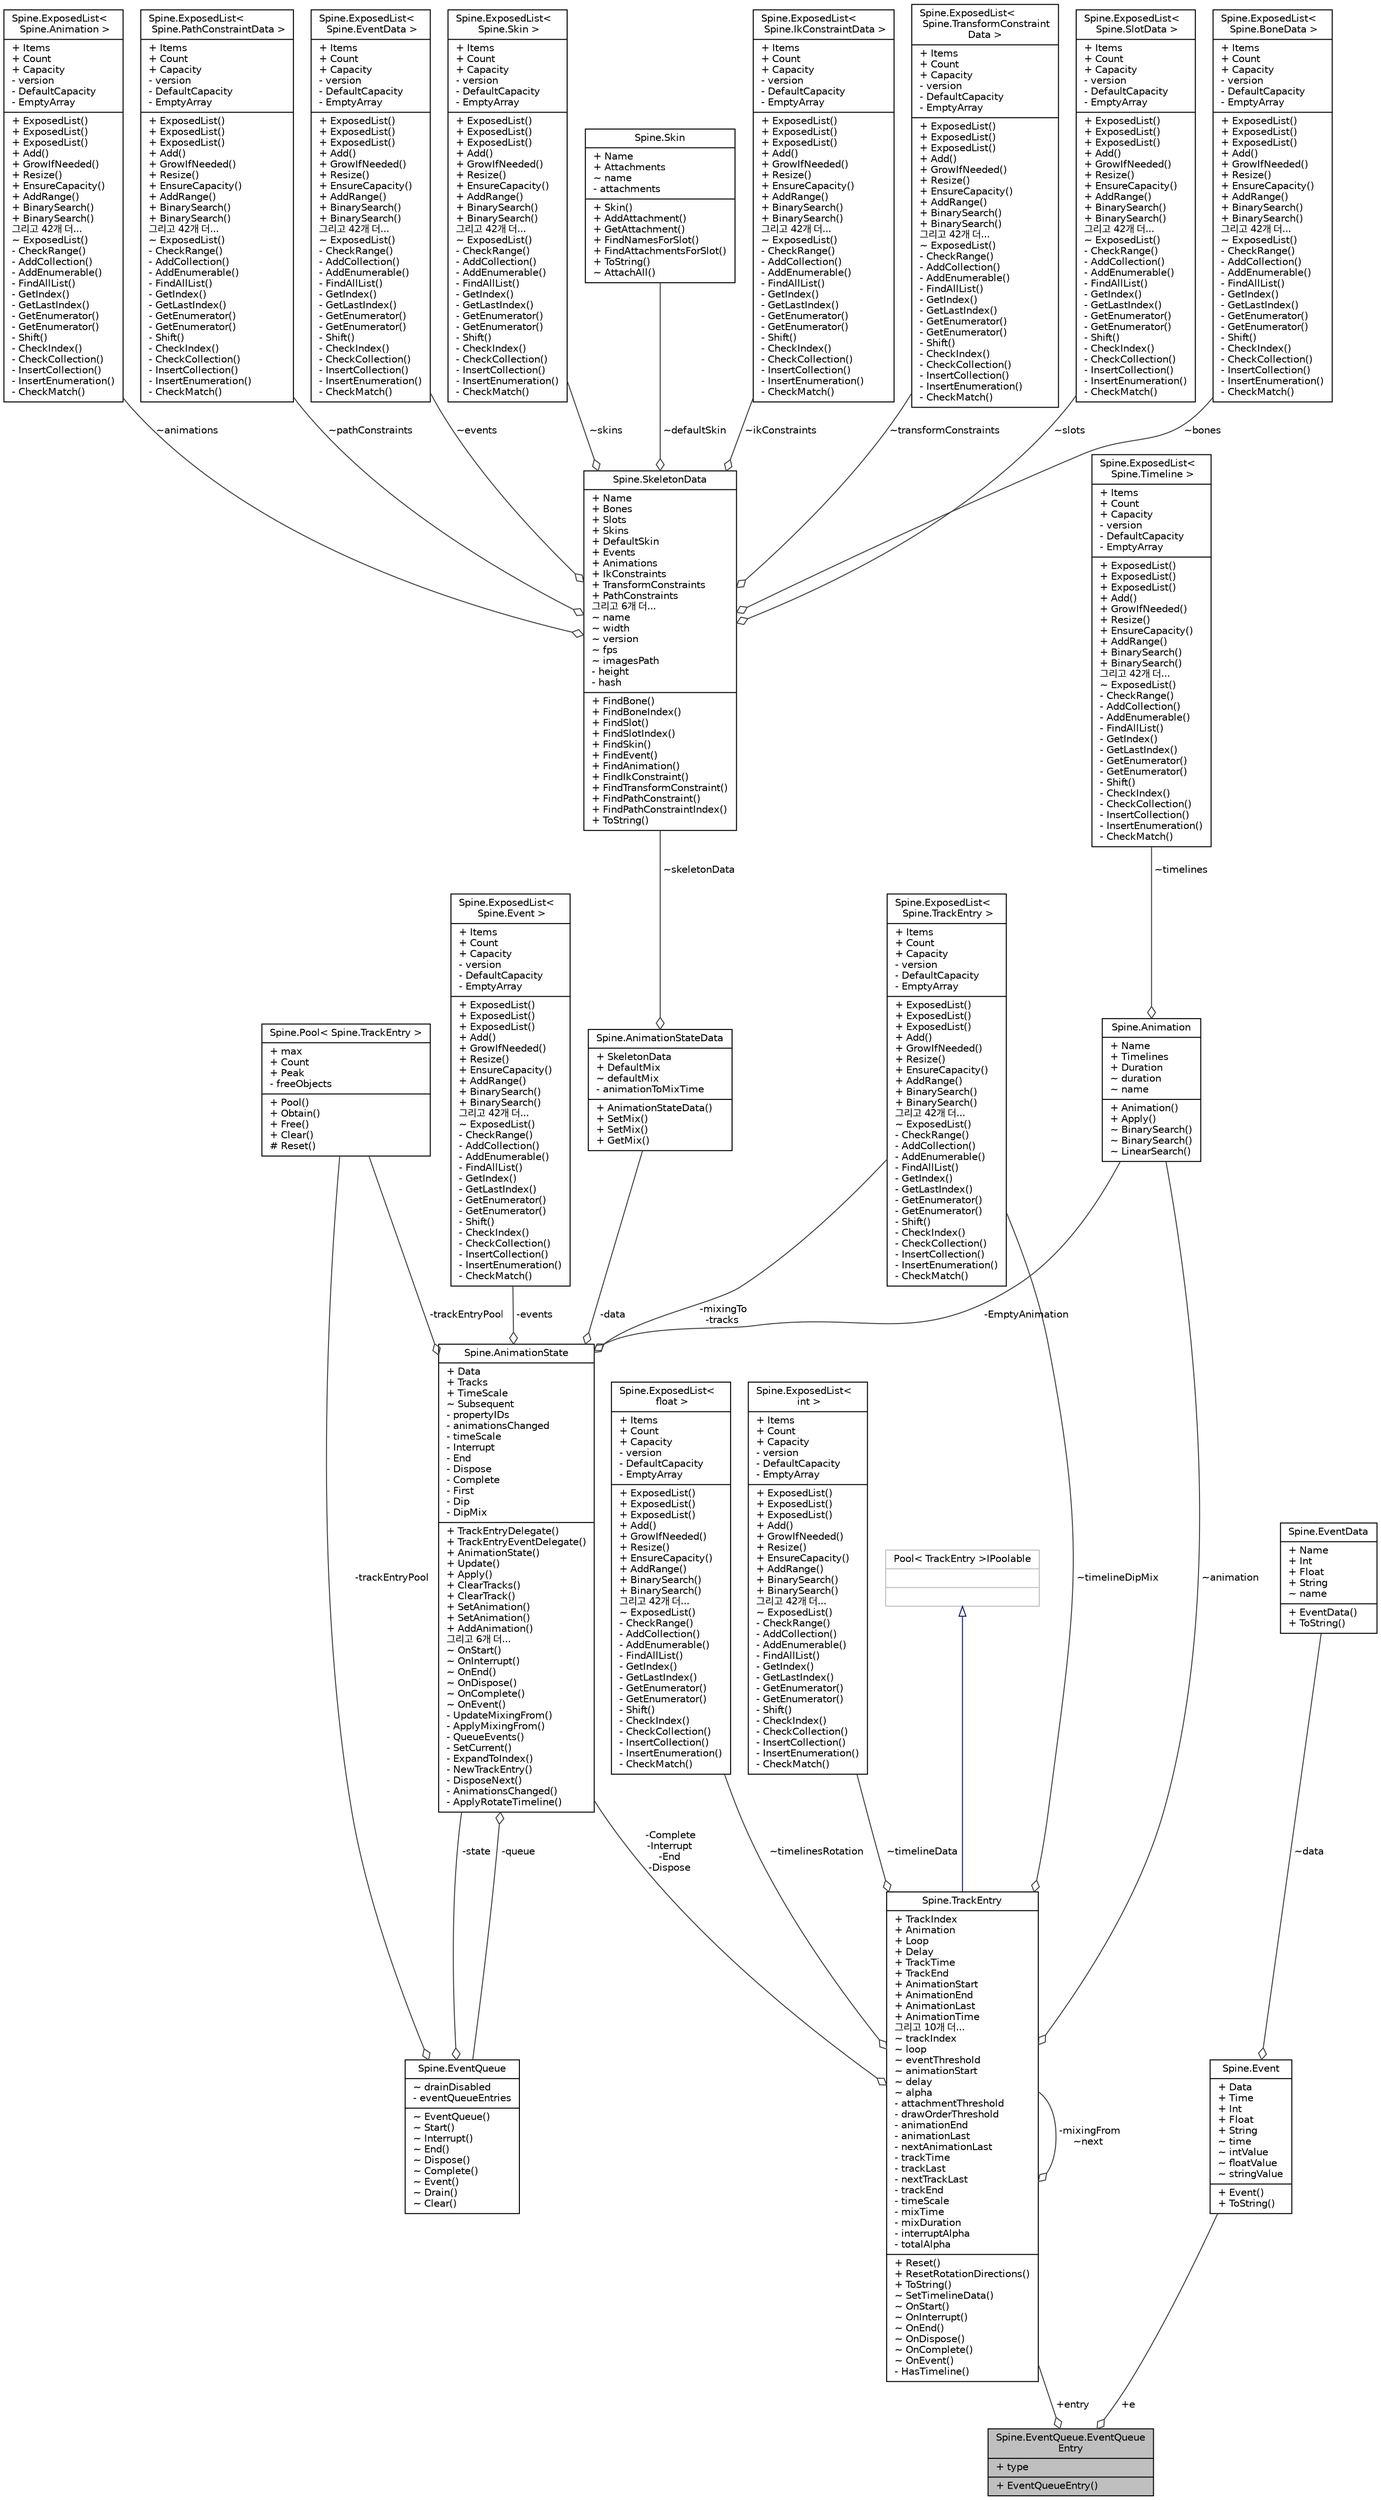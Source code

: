 digraph "Spine.EventQueue.EventQueueEntry"
{
 // LATEX_PDF_SIZE
  edge [fontname="Helvetica",fontsize="10",labelfontname="Helvetica",labelfontsize="10"];
  node [fontname="Helvetica",fontsize="10",shape=record];
  Node1 [label="{Spine.EventQueue.EventQueue\lEntry\n|+ type\l|+ EventQueueEntry()\l}",height=0.2,width=0.4,color="black", fillcolor="grey75", style="filled", fontcolor="black",tooltip=" "];
  Node2 -> Node1 [color="grey25",fontsize="10",style="solid",label=" +entry" ,arrowhead="odiamond",fontname="Helvetica"];
  Node2 [label="{Spine.TrackEntry\n|+ TrackIndex\l+ Animation\l+ Loop\l+ Delay\l+ TrackTime\l+ TrackEnd\l+ AnimationStart\l+ AnimationEnd\l+ AnimationLast\l+ AnimationTime\l그리고 10개 더...\l~ trackIndex\l~ loop\l~ eventThreshold\l~ animationStart\l~ delay\l~ alpha\l- attachmentThreshold\l- drawOrderThreshold\l- animationEnd\l- animationLast\l- nextAnimationLast\l- trackTime\l- trackLast\l- nextTrackLast\l- trackEnd\l- timeScale\l- mixTime\l- mixDuration\l- interruptAlpha\l- totalAlpha\l|+ Reset()\l+ ResetRotationDirections()\l+ ToString()\l~ SetTimelineData()\l~ OnStart()\l~ OnInterrupt()\l~ OnEnd()\l~ OnDispose()\l~ OnComplete()\l~ OnEvent()\l- HasTimeline()\l}",height=0.2,width=0.4,color="black", fillcolor="white", style="filled",URL="$class_spine_1_1_track_entry.html",tooltip="State for the playback of an animation."];
  Node3 -> Node2 [dir="back",color="midnightblue",fontsize="10",style="solid",arrowtail="onormal",fontname="Helvetica"];
  Node3 [label="{Pool\< TrackEntry \>IPoolable\n||}",height=0.2,width=0.4,color="grey75", fillcolor="white", style="filled",tooltip=" "];
  Node4 -> Node2 [color="grey25",fontsize="10",style="solid",label=" -Complete\n-Interrupt\n-End\n-Dispose" ,arrowhead="odiamond",fontname="Helvetica"];
  Node4 [label="{Spine.AnimationState\n|+ Data\l+ Tracks\l+ TimeScale\l~ Subsequent\l- propertyIDs\l- animationsChanged\l- timeScale\l- Interrupt\l- End\l- Dispose\l- Complete\l- First\l- Dip\l- DipMix\l|+ TrackEntryDelegate()\l+ TrackEntryEventDelegate()\l+ AnimationState()\l+ Update()\l+ Apply()\l+ ClearTracks()\l+ ClearTrack()\l+ SetAnimation()\l+ SetAnimation()\l+ AddAnimation()\l그리고 6개 더...\l~ OnStart()\l~ OnInterrupt()\l~ OnEnd()\l~ OnDispose()\l~ OnComplete()\l~ OnEvent()\l- UpdateMixingFrom()\l- ApplyMixingFrom()\l- QueueEvents()\l- SetCurrent()\l- ExpandToIndex()\l- NewTrackEntry()\l- DisposeNext()\l- AnimationsChanged()\l- ApplyRotateTimeline()\l}",height=0.2,width=0.4,color="black", fillcolor="white", style="filled",URL="$class_spine_1_1_animation_state.html",tooltip=" "];
  Node5 -> Node4 [color="grey25",fontsize="10",style="solid",label=" -data" ,arrowhead="odiamond",fontname="Helvetica"];
  Node5 [label="{Spine.AnimationStateData\n|+ SkeletonData\l+ DefaultMix\l~ defaultMix\l- animationToMixTime\l|+ AnimationStateData()\l+ SetMix()\l+ SetMix()\l+ GetMix()\l}",height=0.2,width=0.4,color="black", fillcolor="white", style="filled",URL="$class_spine_1_1_animation_state_data.html",tooltip="Stores mix (crossfade) durations to be applied when AnimationState animations are changed."];
  Node6 -> Node5 [color="grey25",fontsize="10",style="solid",label=" ~skeletonData" ,arrowhead="odiamond",fontname="Helvetica"];
  Node6 [label="{Spine.SkeletonData\n|+ Name\l+ Bones\l+ Slots\l+ Skins\l+ DefaultSkin\l+ Events\l+ Animations\l+ IkConstraints\l+ TransformConstraints\l+ PathConstraints\l그리고 6개 더...\l~ name\l~ width\l~ version\l~ fps\l~ imagesPath\l- height\l- hash\l|+ FindBone()\l+ FindBoneIndex()\l+ FindSlot()\l+ FindSlotIndex()\l+ FindSkin()\l+ FindEvent()\l+ FindAnimation()\l+ FindIkConstraint()\l+ FindTransformConstraint()\l+ FindPathConstraint()\l+ FindPathConstraintIndex()\l+ ToString()\l}",height=0.2,width=0.4,color="black", fillcolor="white", style="filled",URL="$class_spine_1_1_skeleton_data.html",tooltip="Stores the setup pose and all of the stateless data for a skeleton."];
  Node7 -> Node6 [color="grey25",fontsize="10",style="solid",label=" ~animations" ,arrowhead="odiamond",fontname="Helvetica"];
  Node7 [label="{Spine.ExposedList\<\l Spine.Animation \>\n|+ Items\l+ Count\l+ Capacity\l- version\l- DefaultCapacity\l- EmptyArray\l|+ ExposedList()\l+ ExposedList()\l+ ExposedList()\l+ Add()\l+ GrowIfNeeded()\l+ Resize()\l+ EnsureCapacity()\l+ AddRange()\l+ BinarySearch()\l+ BinarySearch()\l그리고 42개 더...\l~ ExposedList()\l- CheckRange()\l- AddCollection()\l- AddEnumerable()\l- FindAllList()\l- GetIndex()\l- GetLastIndex()\l- GetEnumerator()\l- GetEnumerator()\l- Shift()\l- CheckIndex()\l- CheckCollection()\l- InsertCollection()\l- InsertEnumeration()\l- CheckMatch()\l}",height=0.2,width=0.4,color="black", fillcolor="white", style="filled",URL="$class_spine_1_1_exposed_list.html",tooltip=" "];
  Node8 -> Node6 [color="grey25",fontsize="10",style="solid",label=" ~pathConstraints" ,arrowhead="odiamond",fontname="Helvetica"];
  Node8 [label="{Spine.ExposedList\<\l Spine.PathConstraintData \>\n|+ Items\l+ Count\l+ Capacity\l- version\l- DefaultCapacity\l- EmptyArray\l|+ ExposedList()\l+ ExposedList()\l+ ExposedList()\l+ Add()\l+ GrowIfNeeded()\l+ Resize()\l+ EnsureCapacity()\l+ AddRange()\l+ BinarySearch()\l+ BinarySearch()\l그리고 42개 더...\l~ ExposedList()\l- CheckRange()\l- AddCollection()\l- AddEnumerable()\l- FindAllList()\l- GetIndex()\l- GetLastIndex()\l- GetEnumerator()\l- GetEnumerator()\l- Shift()\l- CheckIndex()\l- CheckCollection()\l- InsertCollection()\l- InsertEnumeration()\l- CheckMatch()\l}",height=0.2,width=0.4,color="black", fillcolor="white", style="filled",URL="$class_spine_1_1_exposed_list.html",tooltip=" "];
  Node9 -> Node6 [color="grey25",fontsize="10",style="solid",label=" ~events" ,arrowhead="odiamond",fontname="Helvetica"];
  Node9 [label="{Spine.ExposedList\<\l Spine.EventData \>\n|+ Items\l+ Count\l+ Capacity\l- version\l- DefaultCapacity\l- EmptyArray\l|+ ExposedList()\l+ ExposedList()\l+ ExposedList()\l+ Add()\l+ GrowIfNeeded()\l+ Resize()\l+ EnsureCapacity()\l+ AddRange()\l+ BinarySearch()\l+ BinarySearch()\l그리고 42개 더...\l~ ExposedList()\l- CheckRange()\l- AddCollection()\l- AddEnumerable()\l- FindAllList()\l- GetIndex()\l- GetLastIndex()\l- GetEnumerator()\l- GetEnumerator()\l- Shift()\l- CheckIndex()\l- CheckCollection()\l- InsertCollection()\l- InsertEnumeration()\l- CheckMatch()\l}",height=0.2,width=0.4,color="black", fillcolor="white", style="filled",URL="$class_spine_1_1_exposed_list.html",tooltip=" "];
  Node10 -> Node6 [color="grey25",fontsize="10",style="solid",label=" ~skins" ,arrowhead="odiamond",fontname="Helvetica"];
  Node10 [label="{Spine.ExposedList\<\l Spine.Skin \>\n|+ Items\l+ Count\l+ Capacity\l- version\l- DefaultCapacity\l- EmptyArray\l|+ ExposedList()\l+ ExposedList()\l+ ExposedList()\l+ Add()\l+ GrowIfNeeded()\l+ Resize()\l+ EnsureCapacity()\l+ AddRange()\l+ BinarySearch()\l+ BinarySearch()\l그리고 42개 더...\l~ ExposedList()\l- CheckRange()\l- AddCollection()\l- AddEnumerable()\l- FindAllList()\l- GetIndex()\l- GetLastIndex()\l- GetEnumerator()\l- GetEnumerator()\l- Shift()\l- CheckIndex()\l- CheckCollection()\l- InsertCollection()\l- InsertEnumeration()\l- CheckMatch()\l}",height=0.2,width=0.4,color="black", fillcolor="white", style="filled",URL="$class_spine_1_1_exposed_list.html",tooltip=" "];
  Node11 -> Node6 [color="grey25",fontsize="10",style="solid",label=" ~defaultSkin" ,arrowhead="odiamond",fontname="Helvetica"];
  Node11 [label="{Spine.Skin\n|+ Name\l+ Attachments\l~ name\l- attachments\l|+ Skin()\l+ AddAttachment()\l+ GetAttachment()\l+ FindNamesForSlot()\l+ FindAttachmentsForSlot()\l+ ToString()\l~ AttachAll()\l}",height=0.2,width=0.4,color="black", fillcolor="white", style="filled",URL="$class_spine_1_1_skin.html",tooltip="Stores attachments by slot index and attachment name."];
  Node12 -> Node6 [color="grey25",fontsize="10",style="solid",label=" ~ikConstraints" ,arrowhead="odiamond",fontname="Helvetica"];
  Node12 [label="{Spine.ExposedList\<\l Spine.IkConstraintData \>\n|+ Items\l+ Count\l+ Capacity\l- version\l- DefaultCapacity\l- EmptyArray\l|+ ExposedList()\l+ ExposedList()\l+ ExposedList()\l+ Add()\l+ GrowIfNeeded()\l+ Resize()\l+ EnsureCapacity()\l+ AddRange()\l+ BinarySearch()\l+ BinarySearch()\l그리고 42개 더...\l~ ExposedList()\l- CheckRange()\l- AddCollection()\l- AddEnumerable()\l- FindAllList()\l- GetIndex()\l- GetLastIndex()\l- GetEnumerator()\l- GetEnumerator()\l- Shift()\l- CheckIndex()\l- CheckCollection()\l- InsertCollection()\l- InsertEnumeration()\l- CheckMatch()\l}",height=0.2,width=0.4,color="black", fillcolor="white", style="filled",URL="$class_spine_1_1_exposed_list.html",tooltip=" "];
  Node13 -> Node6 [color="grey25",fontsize="10",style="solid",label=" ~transformConstraints" ,arrowhead="odiamond",fontname="Helvetica"];
  Node13 [label="{Spine.ExposedList\<\l Spine.TransformConstraint\lData \>\n|+ Items\l+ Count\l+ Capacity\l- version\l- DefaultCapacity\l- EmptyArray\l|+ ExposedList()\l+ ExposedList()\l+ ExposedList()\l+ Add()\l+ GrowIfNeeded()\l+ Resize()\l+ EnsureCapacity()\l+ AddRange()\l+ BinarySearch()\l+ BinarySearch()\l그리고 42개 더...\l~ ExposedList()\l- CheckRange()\l- AddCollection()\l- AddEnumerable()\l- FindAllList()\l- GetIndex()\l- GetLastIndex()\l- GetEnumerator()\l- GetEnumerator()\l- Shift()\l- CheckIndex()\l- CheckCollection()\l- InsertCollection()\l- InsertEnumeration()\l- CheckMatch()\l}",height=0.2,width=0.4,color="black", fillcolor="white", style="filled",URL="$class_spine_1_1_exposed_list.html",tooltip=" "];
  Node14 -> Node6 [color="grey25",fontsize="10",style="solid",label=" ~slots" ,arrowhead="odiamond",fontname="Helvetica"];
  Node14 [label="{Spine.ExposedList\<\l Spine.SlotData \>\n|+ Items\l+ Count\l+ Capacity\l- version\l- DefaultCapacity\l- EmptyArray\l|+ ExposedList()\l+ ExposedList()\l+ ExposedList()\l+ Add()\l+ GrowIfNeeded()\l+ Resize()\l+ EnsureCapacity()\l+ AddRange()\l+ BinarySearch()\l+ BinarySearch()\l그리고 42개 더...\l~ ExposedList()\l- CheckRange()\l- AddCollection()\l- AddEnumerable()\l- FindAllList()\l- GetIndex()\l- GetLastIndex()\l- GetEnumerator()\l- GetEnumerator()\l- Shift()\l- CheckIndex()\l- CheckCollection()\l- InsertCollection()\l- InsertEnumeration()\l- CheckMatch()\l}",height=0.2,width=0.4,color="black", fillcolor="white", style="filled",URL="$class_spine_1_1_exposed_list.html",tooltip=" "];
  Node15 -> Node6 [color="grey25",fontsize="10",style="solid",label=" ~bones" ,arrowhead="odiamond",fontname="Helvetica"];
  Node15 [label="{Spine.ExposedList\<\l Spine.BoneData \>\n|+ Items\l+ Count\l+ Capacity\l- version\l- DefaultCapacity\l- EmptyArray\l|+ ExposedList()\l+ ExposedList()\l+ ExposedList()\l+ Add()\l+ GrowIfNeeded()\l+ Resize()\l+ EnsureCapacity()\l+ AddRange()\l+ BinarySearch()\l+ BinarySearch()\l그리고 42개 더...\l~ ExposedList()\l- CheckRange()\l- AddCollection()\l- AddEnumerable()\l- FindAllList()\l- GetIndex()\l- GetLastIndex()\l- GetEnumerator()\l- GetEnumerator()\l- Shift()\l- CheckIndex()\l- CheckCollection()\l- InsertCollection()\l- InsertEnumeration()\l- CheckMatch()\l}",height=0.2,width=0.4,color="black", fillcolor="white", style="filled",URL="$class_spine_1_1_exposed_list.html",tooltip=" "];
  Node16 -> Node4 [color="grey25",fontsize="10",style="solid",label=" -queue" ,arrowhead="odiamond",fontname="Helvetica"];
  Node16 [label="{Spine.EventQueue\n|~ drainDisabled\l- eventQueueEntries\l|~ EventQueue()\l~ Start()\l~ Interrupt()\l~ End()\l~ Dispose()\l~ Complete()\l~ Event()\l~ Drain()\l~ Clear()\l}",height=0.2,width=0.4,color="black", fillcolor="white", style="filled",URL="$class_spine_1_1_event_queue.html",tooltip=" "];
  Node4 -> Node16 [color="grey25",fontsize="10",style="solid",label=" -state" ,arrowhead="odiamond",fontname="Helvetica"];
  Node17 -> Node16 [color="grey25",fontsize="10",style="solid",label=" -trackEntryPool" ,arrowhead="odiamond",fontname="Helvetica"];
  Node17 [label="{Spine.Pool\< Spine.TrackEntry \>\n|+ max\l+ Count\l+ Peak\l- freeObjects\l|+ Pool()\l+ Obtain()\l+ Free()\l+ Clear()\l# Reset()\l}",height=0.2,width=0.4,color="black", fillcolor="white", style="filled",URL="$class_spine_1_1_pool.html",tooltip=" "];
  Node18 -> Node4 [color="grey25",fontsize="10",style="solid",label=" -events" ,arrowhead="odiamond",fontname="Helvetica"];
  Node18 [label="{Spine.ExposedList\<\l Spine.Event \>\n|+ Items\l+ Count\l+ Capacity\l- version\l- DefaultCapacity\l- EmptyArray\l|+ ExposedList()\l+ ExposedList()\l+ ExposedList()\l+ Add()\l+ GrowIfNeeded()\l+ Resize()\l+ EnsureCapacity()\l+ AddRange()\l+ BinarySearch()\l+ BinarySearch()\l그리고 42개 더...\l~ ExposedList()\l- CheckRange()\l- AddCollection()\l- AddEnumerable()\l- FindAllList()\l- GetIndex()\l- GetLastIndex()\l- GetEnumerator()\l- GetEnumerator()\l- Shift()\l- CheckIndex()\l- CheckCollection()\l- InsertCollection()\l- InsertEnumeration()\l- CheckMatch()\l}",height=0.2,width=0.4,color="black", fillcolor="white", style="filled",URL="$class_spine_1_1_exposed_list.html",tooltip=" "];
  Node19 -> Node4 [color="grey25",fontsize="10",style="solid",label=" -mixingTo\n-tracks" ,arrowhead="odiamond",fontname="Helvetica"];
  Node19 [label="{Spine.ExposedList\<\l Spine.TrackEntry \>\n|+ Items\l+ Count\l+ Capacity\l- version\l- DefaultCapacity\l- EmptyArray\l|+ ExposedList()\l+ ExposedList()\l+ ExposedList()\l+ Add()\l+ GrowIfNeeded()\l+ Resize()\l+ EnsureCapacity()\l+ AddRange()\l+ BinarySearch()\l+ BinarySearch()\l그리고 42개 더...\l~ ExposedList()\l- CheckRange()\l- AddCollection()\l- AddEnumerable()\l- FindAllList()\l- GetIndex()\l- GetLastIndex()\l- GetEnumerator()\l- GetEnumerator()\l- Shift()\l- CheckIndex()\l- CheckCollection()\l- InsertCollection()\l- InsertEnumeration()\l- CheckMatch()\l}",height=0.2,width=0.4,color="black", fillcolor="white", style="filled",URL="$class_spine_1_1_exposed_list.html",tooltip=" "];
  Node20 -> Node4 [color="grey25",fontsize="10",style="solid",label=" -EmptyAnimation" ,arrowhead="odiamond",fontname="Helvetica"];
  Node20 [label="{Spine.Animation\n|+ Name\l+ Timelines\l+ Duration\l~ duration\l~ name\l|+ Animation()\l+ Apply()\l~ BinarySearch()\l~ BinarySearch()\l~ LinearSearch()\l}",height=0.2,width=0.4,color="black", fillcolor="white", style="filled",URL="$class_spine_1_1_animation.html",tooltip=" "];
  Node21 -> Node20 [color="grey25",fontsize="10",style="solid",label=" ~timelines" ,arrowhead="odiamond",fontname="Helvetica"];
  Node21 [label="{Spine.ExposedList\<\l Spine.Timeline \>\n|+ Items\l+ Count\l+ Capacity\l- version\l- DefaultCapacity\l- EmptyArray\l|+ ExposedList()\l+ ExposedList()\l+ ExposedList()\l+ Add()\l+ GrowIfNeeded()\l+ Resize()\l+ EnsureCapacity()\l+ AddRange()\l+ BinarySearch()\l+ BinarySearch()\l그리고 42개 더...\l~ ExposedList()\l- CheckRange()\l- AddCollection()\l- AddEnumerable()\l- FindAllList()\l- GetIndex()\l- GetLastIndex()\l- GetEnumerator()\l- GetEnumerator()\l- Shift()\l- CheckIndex()\l- CheckCollection()\l- InsertCollection()\l- InsertEnumeration()\l- CheckMatch()\l}",height=0.2,width=0.4,color="black", fillcolor="white", style="filled",URL="$class_spine_1_1_exposed_list.html",tooltip=" "];
  Node17 -> Node4 [color="grey25",fontsize="10",style="solid",label=" -trackEntryPool" ,arrowhead="odiamond",fontname="Helvetica"];
  Node2 -> Node2 [color="grey25",fontsize="10",style="solid",label=" -mixingFrom\n~next" ,arrowhead="odiamond",fontname="Helvetica"];
  Node22 -> Node2 [color="grey25",fontsize="10",style="solid",label=" ~timelinesRotation" ,arrowhead="odiamond",fontname="Helvetica"];
  Node22 [label="{Spine.ExposedList\<\l float \>\n|+ Items\l+ Count\l+ Capacity\l- version\l- DefaultCapacity\l- EmptyArray\l|+ ExposedList()\l+ ExposedList()\l+ ExposedList()\l+ Add()\l+ GrowIfNeeded()\l+ Resize()\l+ EnsureCapacity()\l+ AddRange()\l+ BinarySearch()\l+ BinarySearch()\l그리고 42개 더...\l~ ExposedList()\l- CheckRange()\l- AddCollection()\l- AddEnumerable()\l- FindAllList()\l- GetIndex()\l- GetLastIndex()\l- GetEnumerator()\l- GetEnumerator()\l- Shift()\l- CheckIndex()\l- CheckCollection()\l- InsertCollection()\l- InsertEnumeration()\l- CheckMatch()\l}",height=0.2,width=0.4,color="black", fillcolor="white", style="filled",URL="$class_spine_1_1_exposed_list.html",tooltip=" "];
  Node23 -> Node2 [color="grey25",fontsize="10",style="solid",label=" ~timelineData" ,arrowhead="odiamond",fontname="Helvetica"];
  Node23 [label="{Spine.ExposedList\<\l int \>\n|+ Items\l+ Count\l+ Capacity\l- version\l- DefaultCapacity\l- EmptyArray\l|+ ExposedList()\l+ ExposedList()\l+ ExposedList()\l+ Add()\l+ GrowIfNeeded()\l+ Resize()\l+ EnsureCapacity()\l+ AddRange()\l+ BinarySearch()\l+ BinarySearch()\l그리고 42개 더...\l~ ExposedList()\l- CheckRange()\l- AddCollection()\l- AddEnumerable()\l- FindAllList()\l- GetIndex()\l- GetLastIndex()\l- GetEnumerator()\l- GetEnumerator()\l- Shift()\l- CheckIndex()\l- CheckCollection()\l- InsertCollection()\l- InsertEnumeration()\l- CheckMatch()\l}",height=0.2,width=0.4,color="black", fillcolor="white", style="filled",URL="$class_spine_1_1_exposed_list.html",tooltip=" "];
  Node19 -> Node2 [color="grey25",fontsize="10",style="solid",label=" ~timelineDipMix" ,arrowhead="odiamond",fontname="Helvetica"];
  Node20 -> Node2 [color="grey25",fontsize="10",style="solid",label=" ~animation" ,arrowhead="odiamond",fontname="Helvetica"];
  Node24 -> Node1 [color="grey25",fontsize="10",style="solid",label=" +e" ,arrowhead="odiamond",fontname="Helvetica"];
  Node24 [label="{Spine.Event\n|+ Data\l+ Time\l+ Int\l+ Float\l+ String\l~ time\l~ intValue\l~ floatValue\l~ stringValue\l|+ Event()\l+ ToString()\l}",height=0.2,width=0.4,color="black", fillcolor="white", style="filled",URL="$class_spine_1_1_event.html",tooltip="Stores the current pose values for an Event."];
  Node25 -> Node24 [color="grey25",fontsize="10",style="solid",label=" ~data" ,arrowhead="odiamond",fontname="Helvetica"];
  Node25 [label="{Spine.EventData\n|+ Name\l+ Int\l+ Float\l+ String\l~ name\l|+ EventData()\l+ ToString()\l}",height=0.2,width=0.4,color="black", fillcolor="white", style="filled",URL="$class_spine_1_1_event_data.html",tooltip="Stores the setup pose values for an Event."];
}
